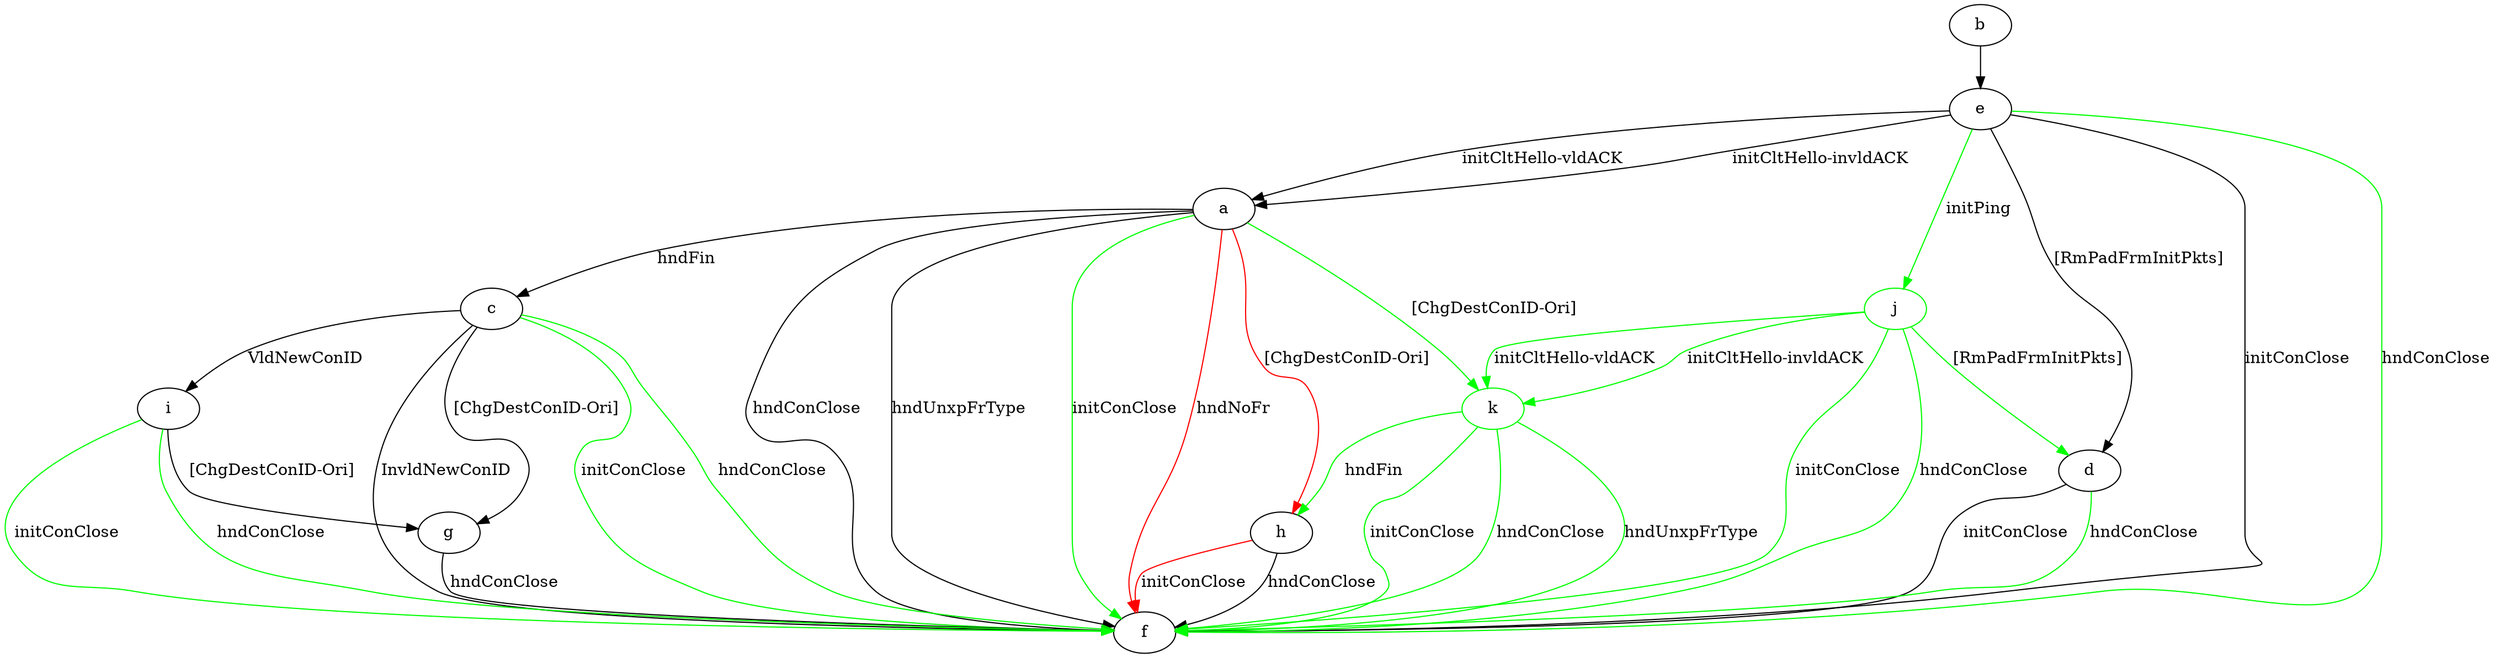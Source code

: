 digraph "" {
	a -> c	[key=0,
		label="hndFin "];
	a -> f	[key=0,
		label="hndConClose "];
	a -> f	[key=1,
		label="hndUnxpFrType "];
	a -> f	[key=2,
		color=green,
		label="initConClose "];
	a -> f	[key=3,
		color=red,
		label="hndNoFr "];
	a -> h	[key=0,
		color=red,
		label="[ChgDestConID-Ori] "];
	k	[color=green];
	a -> k	[key=0,
		color=green,
		label="[ChgDestConID-Ori] "];
	b -> e	[key=0];
	c -> f	[key=0,
		label="InvldNewConID "];
	c -> f	[key=1,
		color=green,
		label="initConClose "];
	c -> f	[key=2,
		color=green,
		label="hndConClose "];
	c -> g	[key=0,
		label="[ChgDestConID-Ori] "];
	c -> i	[key=0,
		label="VldNewConID "];
	d -> f	[key=0,
		label="initConClose "];
	d -> f	[key=1,
		color=green,
		label="hndConClose "];
	e -> a	[key=0,
		label="initCltHello-vldACK "];
	e -> a	[key=1,
		label="initCltHello-invldACK "];
	e -> d	[key=0,
		label="[RmPadFrmInitPkts] "];
	e -> f	[key=0,
		label="initConClose "];
	e -> f	[key=1,
		color=green,
		label="hndConClose "];
	j	[color=green];
	e -> j	[key=0,
		color=green,
		label="initPing "];
	g -> f	[key=0,
		label="hndConClose "];
	h -> f	[key=0,
		label="hndConClose "];
	h -> f	[key=1,
		color=red,
		label="initConClose "];
	i -> f	[key=0,
		color=green,
		label="initConClose "];
	i -> f	[key=1,
		color=green,
		label="hndConClose "];
	i -> g	[key=0,
		label="[ChgDestConID-Ori] "];
	j -> d	[key=0,
		color=green,
		label="[RmPadFrmInitPkts] "];
	j -> f	[key=0,
		color=green,
		label="initConClose "];
	j -> f	[key=1,
		color=green,
		label="hndConClose "];
	j -> k	[key=0,
		color=green,
		label="initCltHello-vldACK "];
	j -> k	[key=1,
		color=green,
		label="initCltHello-invldACK "];
	k -> f	[key=0,
		color=green,
		label="initConClose "];
	k -> f	[key=1,
		color=green,
		label="hndConClose "];
	k -> f	[key=2,
		color=green,
		label="hndUnxpFrType "];
	k -> h	[key=0,
		color=green,
		label="hndFin "];
}
